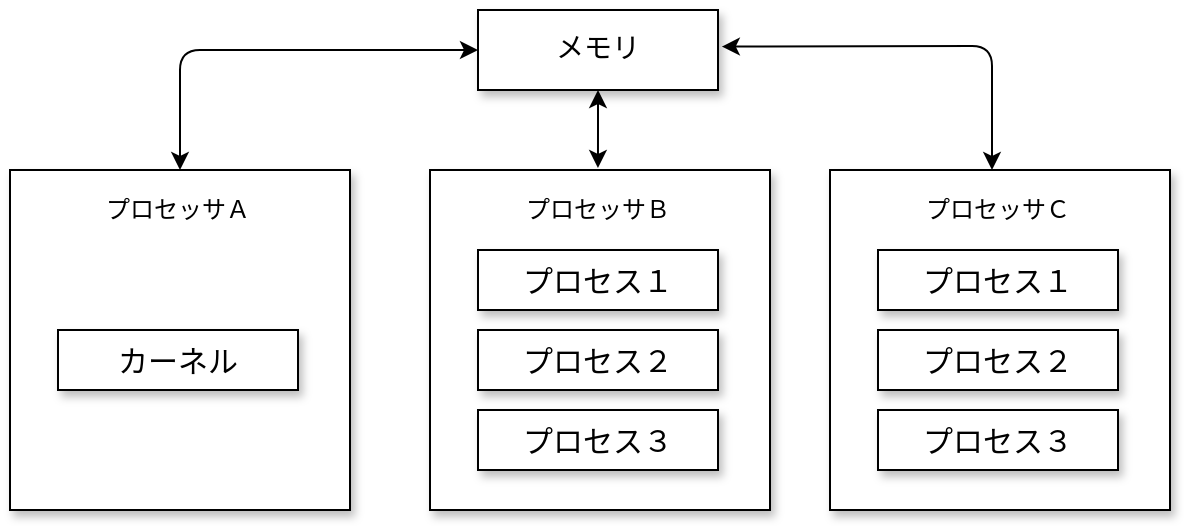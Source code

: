 <mxfile version="12.3.2" type="device" pages="1"><diagram id="5RKFQIjMiep5TigS4dGC" name="ページ1"><mxGraphModel dx="1170" dy="664" grid="0" gridSize="10" guides="1" tooltips="1" connect="1" arrows="1" fold="1" page="1" pageScale="1" pageWidth="1169" pageHeight="827" math="0" shadow="0"><root><mxCell id="0"/><mxCell id="1" parent="0"/><mxCell id="AMhITZbb4OFeX8zvBzAg-37" style="edgeStyle=orthogonalEdgeStyle;rounded=0;orthogonalLoop=1;jettySize=auto;html=1;entryX=0.494;entryY=-0.006;entryDx=0;entryDy=0;entryPerimeter=0;startArrow=classic;startFill=1;" edge="1" parent="1" source="AMhITZbb4OFeX8zvBzAg-1" target="AMhITZbb4OFeX8zvBzAg-22"><mxGeometry relative="1" as="geometry"><Array as="points"><mxPoint x="584" y="100"/><mxPoint x="584" y="100"/></Array></mxGeometry></mxCell><mxCell id="AMhITZbb4OFeX8zvBzAg-1" value="&lt;font style=&quot;font-size: 14px&quot; face=&quot;ヒラギノ角ゴ Pro W5&quot;&gt;メモリ&lt;/font&gt;" style="rounded=0;whiteSpace=wrap;html=1;shadow=1;" vertex="1" parent="1"><mxGeometry x="524" y="40" width="120" height="40" as="geometry"/></mxCell><mxCell id="AMhITZbb4OFeX8zvBzAg-22" value="" style="verticalLabelPosition=bottom;verticalAlign=top;html=1;shape=mxgraph.basic.rect;fillColor2=none;strokeWidth=1;size=20;indent=5;shadow=1;" vertex="1" parent="1"><mxGeometry x="500" y="120" width="170" height="170" as="geometry"/></mxCell><mxCell id="AMhITZbb4OFeX8zvBzAg-23" value="" style="group" vertex="1" connectable="0" parent="1"><mxGeometry x="524" y="160" width="120" height="110" as="geometry"/></mxCell><mxCell id="AMhITZbb4OFeX8zvBzAg-19" value="&lt;font face=&quot;ヒラギノ角ゴ Pro W5&quot; style=&quot;font-size: 15px&quot;&gt;プロセス１&lt;/font&gt;" style="rounded=0;whiteSpace=wrap;html=1;shadow=1;" vertex="1" parent="AMhITZbb4OFeX8zvBzAg-23"><mxGeometry width="120" height="30" as="geometry"/></mxCell><mxCell id="AMhITZbb4OFeX8zvBzAg-20" value="&lt;font face=&quot;ヒラギノ角ゴ Pro W5&quot; style=&quot;font-size: 15px&quot;&gt;プロセス２&lt;/font&gt;" style="rounded=0;whiteSpace=wrap;html=1;shadow=1;" vertex="1" parent="AMhITZbb4OFeX8zvBzAg-23"><mxGeometry y="40" width="120" height="30" as="geometry"/></mxCell><mxCell id="AMhITZbb4OFeX8zvBzAg-21" value="&lt;font face=&quot;ヒラギノ角ゴ Pro W5&quot; style=&quot;font-size: 15px&quot;&gt;プロセス３&lt;/font&gt;" style="rounded=0;whiteSpace=wrap;html=1;shadow=1;" vertex="1" parent="AMhITZbb4OFeX8zvBzAg-23"><mxGeometry y="80" width="120" height="30" as="geometry"/></mxCell><mxCell id="AMhITZbb4OFeX8zvBzAg-24" value="プロセッサＢ" style="text;html=1;strokeColor=none;fillColor=none;align=center;verticalAlign=middle;whiteSpace=wrap;rounded=0;shadow=1;" vertex="1" parent="1"><mxGeometry x="544" y="130" width="80" height="20" as="geometry"/></mxCell><mxCell id="AMhITZbb4OFeX8zvBzAg-25" value="" style="verticalLabelPosition=bottom;verticalAlign=top;html=1;shape=mxgraph.basic.rect;fillColor2=none;strokeWidth=1;size=20;indent=5;shadow=1;" vertex="1" parent="1"><mxGeometry x="700" y="120" width="170" height="170" as="geometry"/></mxCell><mxCell id="AMhITZbb4OFeX8zvBzAg-26" value="" style="group" vertex="1" connectable="0" parent="1"><mxGeometry x="724" y="160" width="120" height="110" as="geometry"/></mxCell><mxCell id="AMhITZbb4OFeX8zvBzAg-27" value="&lt;font face=&quot;ヒラギノ角ゴ Pro W5&quot; style=&quot;font-size: 15px&quot;&gt;プロセス１&lt;/font&gt;" style="rounded=0;whiteSpace=wrap;html=1;shadow=1;" vertex="1" parent="AMhITZbb4OFeX8zvBzAg-26"><mxGeometry width="120" height="30" as="geometry"/></mxCell><mxCell id="AMhITZbb4OFeX8zvBzAg-28" value="&lt;font face=&quot;ヒラギノ角ゴ Pro W5&quot; style=&quot;font-size: 15px&quot;&gt;プロセス２&lt;/font&gt;" style="rounded=0;whiteSpace=wrap;html=1;shadow=1;" vertex="1" parent="AMhITZbb4OFeX8zvBzAg-26"><mxGeometry y="40" width="120" height="30" as="geometry"/></mxCell><mxCell id="AMhITZbb4OFeX8zvBzAg-29" value="&lt;font face=&quot;ヒラギノ角ゴ Pro W5&quot; style=&quot;font-size: 15px&quot;&gt;プロセス３&lt;/font&gt;" style="rounded=0;whiteSpace=wrap;html=1;shadow=1;" vertex="1" parent="AMhITZbb4OFeX8zvBzAg-26"><mxGeometry y="80" width="120" height="30" as="geometry"/></mxCell><mxCell id="AMhITZbb4OFeX8zvBzAg-30" value="プロセッサＣ" style="text;html=1;strokeColor=none;fillColor=none;align=center;verticalAlign=middle;whiteSpace=wrap;rounded=0;shadow=1;" vertex="1" parent="1"><mxGeometry x="744" y="130" width="80" height="20" as="geometry"/></mxCell><mxCell id="AMhITZbb4OFeX8zvBzAg-31" value="" style="verticalLabelPosition=bottom;verticalAlign=top;html=1;shape=mxgraph.basic.rect;fillColor2=none;strokeWidth=1;size=20;indent=5;shadow=1;" vertex="1" parent="1"><mxGeometry x="290" y="120" width="170" height="170" as="geometry"/></mxCell><mxCell id="AMhITZbb4OFeX8zvBzAg-36" value="プロセッサＡ" style="text;html=1;strokeColor=none;fillColor=none;align=center;verticalAlign=middle;whiteSpace=wrap;rounded=0;shadow=1;" vertex="1" parent="1"><mxGeometry x="334" y="130" width="80" height="20" as="geometry"/></mxCell><mxCell id="AMhITZbb4OFeX8zvBzAg-34" value="&lt;font face=&quot;ヒラギノ角ゴ Pro W5&quot;&gt;&lt;span style=&quot;font-size: 15px&quot;&gt;カーネル&lt;/span&gt;&lt;/font&gt;" style="rounded=0;whiteSpace=wrap;html=1;shadow=1;" vertex="1" parent="1"><mxGeometry x="314" y="200" width="120" height="30" as="geometry"/></mxCell><mxCell id="AMhITZbb4OFeX8zvBzAg-38" value="" style="endArrow=classic;startArrow=classic;html=1;entryX=0;entryY=0.5;entryDx=0;entryDy=0;" edge="1" parent="1" target="AMhITZbb4OFeX8zvBzAg-1"><mxGeometry width="50" height="50" relative="1" as="geometry"><mxPoint x="375" y="120" as="sourcePoint"/><mxPoint x="425" y="70" as="targetPoint"/><Array as="points"><mxPoint x="375" y="60"/></Array></mxGeometry></mxCell><mxCell id="AMhITZbb4OFeX8zvBzAg-39" value="" style="endArrow=classic;startArrow=classic;html=1;entryX=1.016;entryY=0.457;entryDx=0;entryDy=0;entryPerimeter=0;" edge="1" parent="1" target="AMhITZbb4OFeX8zvBzAg-1"><mxGeometry width="50" height="50" relative="1" as="geometry"><mxPoint x="781" y="120" as="sourcePoint"/><mxPoint x="831" y="70" as="targetPoint"/><Array as="points"><mxPoint x="781" y="58"/></Array></mxGeometry></mxCell></root></mxGraphModel></diagram></mxfile>